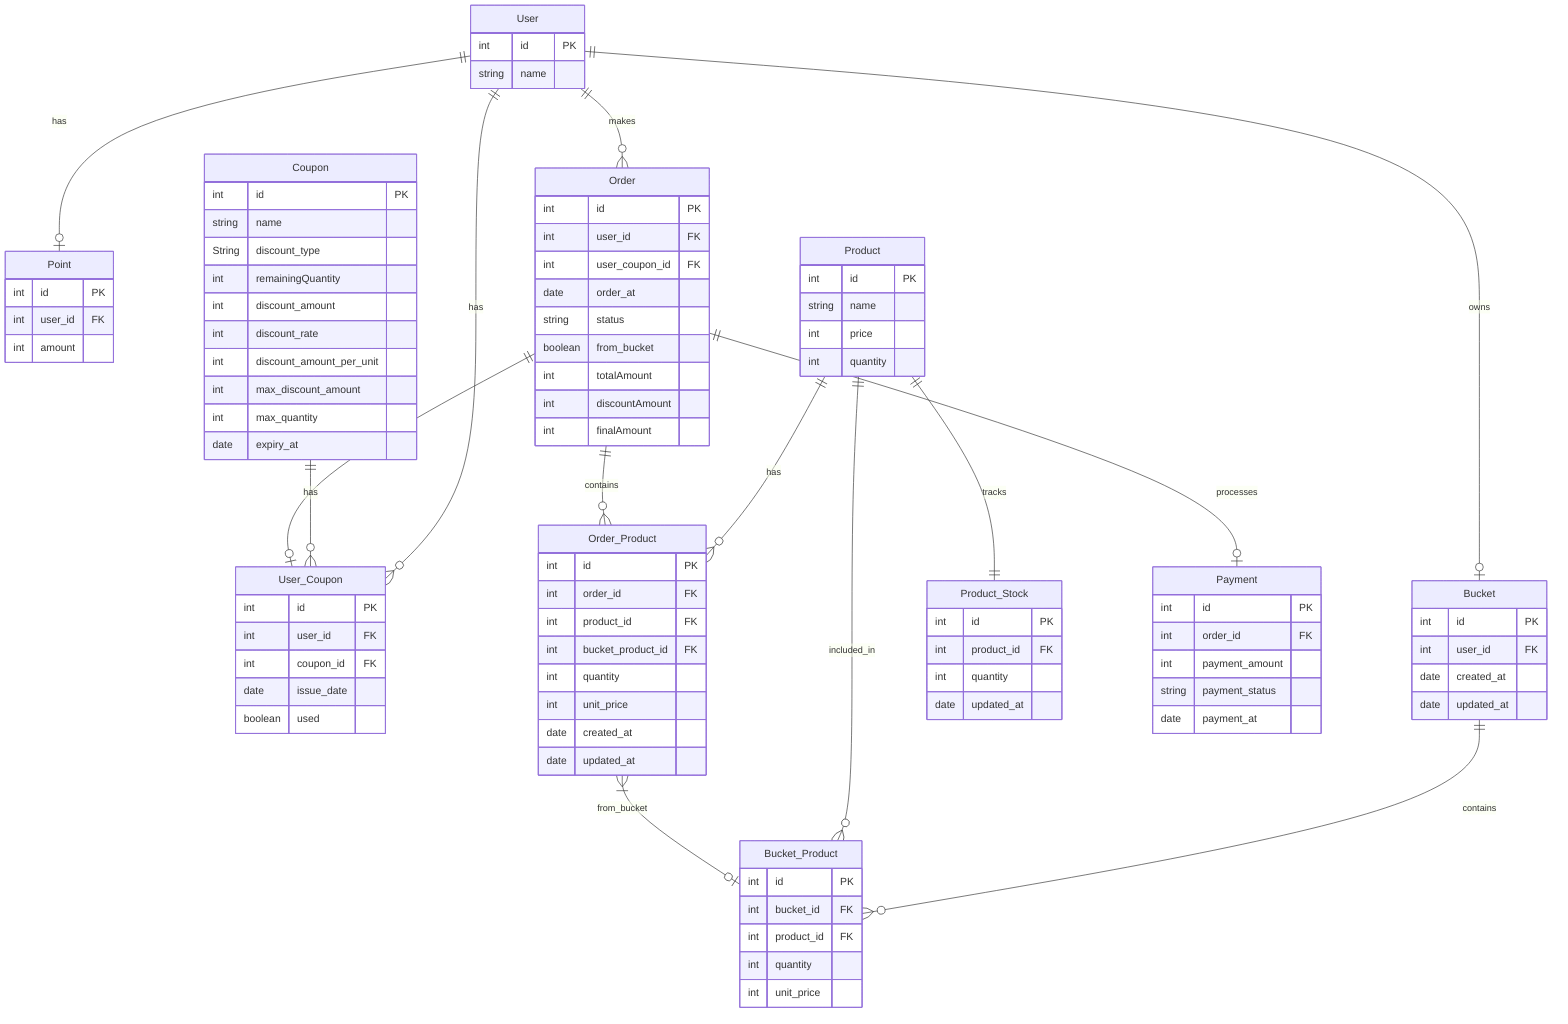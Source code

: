 erDiagram
    User ||--o| Point : has
    User ||--o{ User_Coupon : has
    User ||--o{ Order : makes
    User ||--o| Bucket : owns
    Bucket ||--o{ Bucket_Product : contains
    Coupon ||--o{ User_Coupon : has
    Product ||--o{ Bucket_Product : included_in
    Product ||--o{ Order_Product : has
    Product ||--|| Product_Stock : tracks
    Order ||--o{ Order_Product : contains
    Order ||--|o Payment : processes
    Order ||--o| User_Coupon : applies
    Order_Product }|--o| Bucket_Product : from_bucket

    User {
        int id PK
        string name
    }
    Point {
        int id PK
        int user_id FK
        int amount
    }
    User_Coupon {
        int id PK
        int user_id FK
        int coupon_id FK
        date issue_date
        boolean used
    }
    Coupon {
        int id PK
        string name
        String discount_type
        int remainingQuantity
        int discount_amount
        int discount_rate
        int discount_amount_per_unit
        int max_discount_amount
        int max_quantity
        date expiry_at
    }
    Order {
        int id PK
        int user_id FK
        int user_coupon_id FK
        date order_at
        string status
        boolean from_bucket
        int totalAmount
        int discountAmount
        int finalAmount
    }
    Order_Product {
        int id PK
        int order_id FK
        int product_id FK
        int bucket_product_id FK
        int quantity
        int unit_price
        date created_at
        date updated_at
    }

    Product {
        int id PK
        string name
        int price
        int quantity
    }
    Product_Stock {
        int id PK
        int product_id FK
        int quantity
        date updated_at
    }
    Payment {
        int id PK
        int order_id FK
        int payment_amount
        string payment_status
        date payment_at
    }
    Bucket {
        int id PK
        int user_id FK
        date created_at
        date updated_at
    }
    Bucket_Product {
        int id PK
        int bucket_id FK
        int product_id FK
        int quantity
        int unit_price
    }